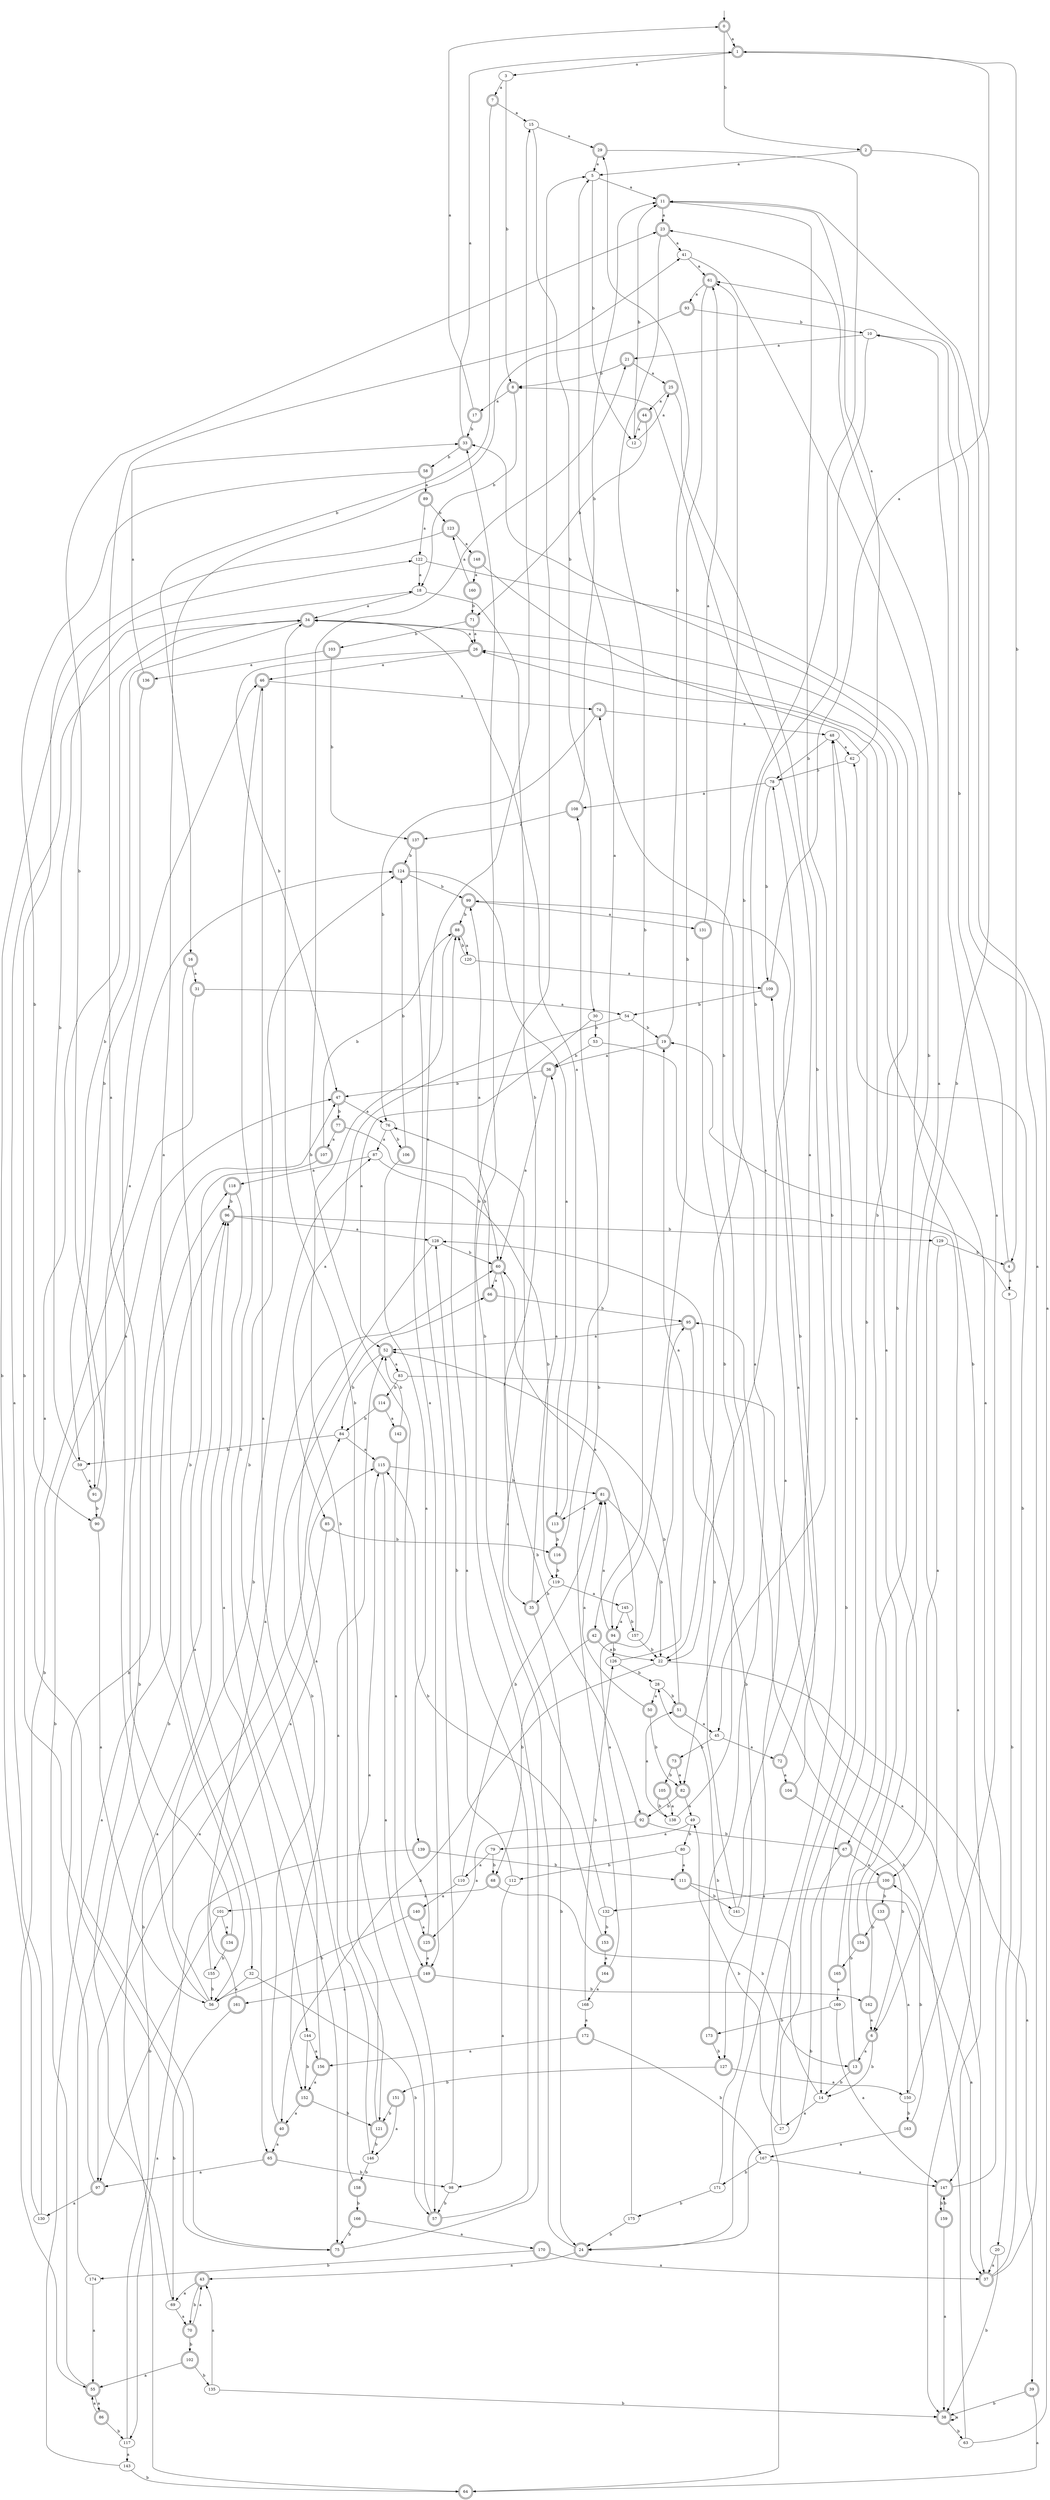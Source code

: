 digraph RandomDFA {
  __start0 [label="", shape=none];
  __start0 -> 0 [label=""];
  0 [shape=circle] [shape=doublecircle]
  0 -> 1 [label="a"]
  0 -> 2 [label="b"]
  1 [shape=doublecircle]
  1 -> 3 [label="a"]
  1 -> 4 [label="b"]
  2 [shape=doublecircle]
  2 -> 5 [label="a"]
  2 -> 6 [label="b"]
  3
  3 -> 7 [label="a"]
  3 -> 8 [label="b"]
  4 [shape=doublecircle]
  4 -> 9 [label="a"]
  4 -> 10 [label="b"]
  5
  5 -> 11 [label="a"]
  5 -> 12 [label="b"]
  6 [shape=doublecircle]
  6 -> 13 [label="a"]
  6 -> 14 [label="b"]
  7 [shape=doublecircle]
  7 -> 15 [label="a"]
  7 -> 16 [label="b"]
  8 [shape=doublecircle]
  8 -> 17 [label="a"]
  8 -> 18 [label="b"]
  9
  9 -> 19 [label="a"]
  9 -> 20 [label="b"]
  10
  10 -> 21 [label="a"]
  10 -> 22 [label="b"]
  11 [shape=doublecircle]
  11 -> 23 [label="a"]
  11 -> 24 [label="b"]
  12
  12 -> 25 [label="a"]
  12 -> 11 [label="b"]
  13 [shape=doublecircle]
  13 -> 26 [label="a"]
  13 -> 14 [label="b"]
  14
  14 -> 27 [label="a"]
  14 -> 28 [label="b"]
  15
  15 -> 29 [label="a"]
  15 -> 30 [label="b"]
  16 [shape=doublecircle]
  16 -> 31 [label="a"]
  16 -> 32 [label="b"]
  17 [shape=doublecircle]
  17 -> 0 [label="a"]
  17 -> 33 [label="b"]
  18
  18 -> 34 [label="a"]
  18 -> 35 [label="b"]
  19 [shape=doublecircle]
  19 -> 36 [label="a"]
  19 -> 29 [label="b"]
  20
  20 -> 37 [label="a"]
  20 -> 38 [label="b"]
  21 [shape=doublecircle]
  21 -> 25 [label="a"]
  21 -> 8 [label="b"]
  22
  22 -> 39 [label="a"]
  22 -> 40 [label="b"]
  23 [shape=doublecircle]
  23 -> 41 [label="a"]
  23 -> 42 [label="b"]
  24 [shape=doublecircle]
  24 -> 43 [label="a"]
  24 -> 33 [label="b"]
  25 [shape=doublecircle]
  25 -> 44 [label="a"]
  25 -> 45 [label="b"]
  26 [shape=doublecircle]
  26 -> 46 [label="a"]
  26 -> 47 [label="b"]
  27
  27 -> 48 [label="a"]
  27 -> 49 [label="b"]
  28
  28 -> 50 [label="a"]
  28 -> 51 [label="b"]
  29 [shape=doublecircle]
  29 -> 5 [label="a"]
  29 -> 22 [label="b"]
  30
  30 -> 52 [label="a"]
  30 -> 53 [label="b"]
  31 [shape=doublecircle]
  31 -> 54 [label="a"]
  31 -> 55 [label="b"]
  32
  32 -> 56 [label="a"]
  32 -> 57 [label="b"]
  33 [shape=doublecircle]
  33 -> 1 [label="a"]
  33 -> 58 [label="b"]
  34 [shape=doublecircle]
  34 -> 26 [label="a"]
  34 -> 59 [label="b"]
  35 [shape=doublecircle]
  35 -> 36 [label="a"]
  35 -> 24 [label="b"]
  36 [shape=doublecircle]
  36 -> 60 [label="a"]
  36 -> 47 [label="b"]
  37 [shape=doublecircle]
  37 -> 61 [label="a"]
  37 -> 62 [label="b"]
  38 [shape=doublecircle]
  38 -> 38 [label="a"]
  38 -> 63 [label="b"]
  39 [shape=doublecircle]
  39 -> 64 [label="a"]
  39 -> 38 [label="b"]
  40 [shape=doublecircle]
  40 -> 65 [label="a"]
  40 -> 66 [label="b"]
  41
  41 -> 61 [label="a"]
  41 -> 67 [label="b"]
  42 [shape=doublecircle]
  42 -> 22 [label="a"]
  42 -> 68 [label="b"]
  43 [shape=doublecircle]
  43 -> 69 [label="a"]
  43 -> 70 [label="b"]
  44 [shape=doublecircle]
  44 -> 12 [label="a"]
  44 -> 71 [label="b"]
  45
  45 -> 72 [label="a"]
  45 -> 73 [label="b"]
  46 [shape=doublecircle]
  46 -> 74 [label="a"]
  46 -> 75 [label="b"]
  47 [shape=doublecircle]
  47 -> 76 [label="a"]
  47 -> 77 [label="b"]
  48
  48 -> 62 [label="a"]
  48 -> 78 [label="b"]
  49
  49 -> 79 [label="a"]
  49 -> 80 [label="b"]
  50 [shape=doublecircle]
  50 -> 81 [label="a"]
  50 -> 82 [label="b"]
  51 [shape=doublecircle]
  51 -> 45 [label="a"]
  51 -> 52 [label="b"]
  52 [shape=doublecircle]
  52 -> 83 [label="a"]
  52 -> 84 [label="b"]
  53
  53 -> 38 [label="a"]
  53 -> 36 [label="b"]
  54
  54 -> 85 [label="a"]
  54 -> 19 [label="b"]
  55 [shape=doublecircle]
  55 -> 86 [label="a"]
  55 -> 47 [label="b"]
  56
  56 -> 46 [label="a"]
  56 -> 87 [label="b"]
  57 [shape=doublecircle]
  57 -> 88 [label="a"]
  57 -> 34 [label="b"]
  58 [shape=doublecircle]
  58 -> 89 [label="a"]
  58 -> 90 [label="b"]
  59
  59 -> 91 [label="a"]
  59 -> 18 [label="b"]
  60 [shape=doublecircle]
  60 -> 66 [label="a"]
  60 -> 92 [label="b"]
  61 [shape=doublecircle]
  61 -> 93 [label="a"]
  61 -> 94 [label="b"]
  62
  62 -> 11 [label="a"]
  62 -> 78 [label="b"]
  63
  63 -> 11 [label="a"]
  63 -> 95 [label="b"]
  64 [shape=doublecircle]
  64 -> 96 [label="a"]
  64 -> 48 [label="b"]
  65 [shape=doublecircle]
  65 -> 97 [label="a"]
  65 -> 98 [label="b"]
  66 [shape=doublecircle]
  66 -> 99 [label="a"]
  66 -> 95 [label="b"]
  67 [shape=doublecircle]
  67 -> 100 [label="a"]
  67 -> 24 [label="b"]
  68 [shape=doublecircle]
  68 -> 101 [label="a"]
  68 -> 13 [label="b"]
  69
  69 -> 70 [label="a"]
  69 -> 47 [label="b"]
  70 [shape=doublecircle]
  70 -> 43 [label="a"]
  70 -> 102 [label="b"]
  71 [shape=doublecircle]
  71 -> 26 [label="a"]
  71 -> 103 [label="b"]
  72 [shape=doublecircle]
  72 -> 104 [label="a"]
  72 -> 99 [label="b"]
  73 [shape=doublecircle]
  73 -> 82 [label="a"]
  73 -> 105 [label="b"]
  74 [shape=doublecircle]
  74 -> 48 [label="a"]
  74 -> 76 [label="b"]
  75 [shape=doublecircle]
  75 -> 34 [label="a"]
  75 -> 5 [label="b"]
  76
  76 -> 87 [label="a"]
  76 -> 106 [label="b"]
  77 [shape=doublecircle]
  77 -> 107 [label="a"]
  77 -> 60 [label="b"]
  78
  78 -> 108 [label="a"]
  78 -> 109 [label="b"]
  79
  79 -> 110 [label="a"]
  79 -> 68 [label="b"]
  80
  80 -> 111 [label="a"]
  80 -> 112 [label="b"]
  81 [shape=doublecircle]
  81 -> 113 [label="a"]
  81 -> 22 [label="b"]
  82 [shape=doublecircle]
  82 -> 49 [label="a"]
  82 -> 92 [label="b"]
  83
  83 -> 37 [label="a"]
  83 -> 114 [label="b"]
  84
  84 -> 115 [label="a"]
  84 -> 59 [label="b"]
  85 [shape=doublecircle]
  85 -> 97 [label="a"]
  85 -> 116 [label="b"]
  86 [shape=doublecircle]
  86 -> 55 [label="a"]
  86 -> 117 [label="b"]
  87
  87 -> 118 [label="a"]
  87 -> 119 [label="b"]
  88 [shape=doublecircle]
  88 -> 120 [label="a"]
  88 -> 121 [label="b"]
  89 [shape=doublecircle]
  89 -> 122 [label="a"]
  89 -> 123 [label="b"]
  90 [shape=doublecircle]
  90 -> 56 [label="a"]
  90 -> 23 [label="b"]
  91 [shape=doublecircle]
  91 -> 124 [label="a"]
  91 -> 90 [label="b"]
  92 [shape=doublecircle]
  92 -> 125 [label="a"]
  92 -> 67 [label="b"]
  93 [shape=doublecircle]
  93 -> 56 [label="a"]
  93 -> 10 [label="b"]
  94 [shape=doublecircle]
  94 -> 81 [label="a"]
  94 -> 126 [label="b"]
  95 [shape=doublecircle]
  95 -> 52 [label="a"]
  95 -> 127 [label="b"]
  96 [shape=doublecircle]
  96 -> 128 [label="a"]
  96 -> 129 [label="b"]
  97 [shape=doublecircle]
  97 -> 130 [label="a"]
  97 -> 118 [label="b"]
  98
  98 -> 15 [label="a"]
  98 -> 57 [label="b"]
  99 [shape=doublecircle]
  99 -> 131 [label="a"]
  99 -> 88 [label="b"]
  100 [shape=doublecircle]
  100 -> 132 [label="a"]
  100 -> 133 [label="b"]
  101
  101 -> 134 [label="a"]
  101 -> 97 [label="b"]
  102 [shape=doublecircle]
  102 -> 55 [label="a"]
  102 -> 135 [label="b"]
  103 [shape=doublecircle]
  103 -> 136 [label="a"]
  103 -> 137 [label="b"]
  104 [shape=doublecircle]
  104 -> 109 [label="a"]
  104 -> 6 [label="b"]
  105 [shape=doublecircle]
  105 -> 138 [label="a"]
  105 -> 138 [label="b"]
  106 [shape=doublecircle]
  106 -> 139 [label="a"]
  106 -> 124 [label="b"]
  107 [shape=doublecircle]
  107 -> 65 [label="a"]
  107 -> 88 [label="b"]
  108 [shape=doublecircle]
  108 -> 137 [label="a"]
  108 -> 11 [label="b"]
  109 [shape=doublecircle]
  109 -> 1 [label="a"]
  109 -> 54 [label="b"]
  110
  110 -> 140 [label="a"]
  110 -> 81 [label="b"]
  111 [shape=doublecircle]
  111 -> 37 [label="a"]
  111 -> 141 [label="b"]
  112
  112 -> 98 [label="a"]
  112 -> 128 [label="b"]
  113 [shape=doublecircle]
  113 -> 34 [label="a"]
  113 -> 116 [label="b"]
  114 [shape=doublecircle]
  114 -> 142 [label="a"]
  114 -> 84 [label="b"]
  115 [shape=doublecircle]
  115 -> 57 [label="a"]
  115 -> 81 [label="b"]
  116 [shape=doublecircle]
  116 -> 5 [label="a"]
  116 -> 119 [label="b"]
  117
  117 -> 143 [label="a"]
  117 -> 84 [label="b"]
  118 [shape=doublecircle]
  118 -> 144 [label="a"]
  118 -> 96 [label="b"]
  119
  119 -> 145 [label="a"]
  119 -> 35 [label="b"]
  120
  120 -> 109 [label="a"]
  120 -> 88 [label="b"]
  121 [shape=doublecircle]
  121 -> 115 [label="a"]
  121 -> 146 [label="b"]
  122
  122 -> 18 [label="a"]
  122 -> 147 [label="b"]
  123 [shape=doublecircle]
  123 -> 148 [label="a"]
  123 -> 75 [label="b"]
  124 [shape=doublecircle]
  124 -> 113 [label="a"]
  124 -> 99 [label="b"]
  125 [shape=doublecircle]
  125 -> 149 [label="a"]
  125 -> 21 [label="b"]
  126
  126 -> 19 [label="a"]
  126 -> 28 [label="b"]
  127 [shape=doublecircle]
  127 -> 150 [label="a"]
  127 -> 151 [label="b"]
  128
  128 -> 152 [label="a"]
  128 -> 60 [label="b"]
  129
  129 -> 100 [label="a"]
  129 -> 4 [label="b"]
  130
  130 -> 34 [label="a"]
  130 -> 122 [label="b"]
  131 [shape=doublecircle]
  131 -> 61 [label="a"]
  131 -> 82 [label="b"]
  132
  132 -> 76 [label="a"]
  132 -> 153 [label="b"]
  133 [shape=doublecircle]
  133 -> 150 [label="a"]
  133 -> 154 [label="b"]
  134 [shape=doublecircle]
  134 -> 41 [label="a"]
  134 -> 155 [label="b"]
  135
  135 -> 43 [label="a"]
  135 -> 38 [label="b"]
  136 [shape=doublecircle]
  136 -> 33 [label="a"]
  136 -> 91 [label="b"]
  137 [shape=doublecircle]
  137 -> 149 [label="a"]
  137 -> 124 [label="b"]
  138
  138 -> 51 [label="a"]
  138 -> 61 [label="b"]
  139 [shape=doublecircle]
  139 -> 117 [label="a"]
  139 -> 111 [label="b"]
  140 [shape=doublecircle]
  140 -> 125 [label="a"]
  140 -> 56 [label="b"]
  141
  141 -> 8 [label="a"]
  141 -> 128 [label="b"]
  142 [shape=doublecircle]
  142 -> 149 [label="a"]
  142 -> 52 [label="b"]
  143
  143 -> 96 [label="a"]
  143 -> 64 [label="b"]
  144
  144 -> 156 [label="a"]
  144 -> 152 [label="b"]
  145
  145 -> 94 [label="a"]
  145 -> 157 [label="b"]
  146
  146 -> 52 [label="a"]
  146 -> 158 [label="b"]
  147 [shape=doublecircle]
  147 -> 26 [label="a"]
  147 -> 159 [label="b"]
  148 [shape=doublecircle]
  148 -> 160 [label="a"]
  148 -> 14 [label="b"]
  149 [shape=doublecircle]
  149 -> 161 [label="a"]
  149 -> 162 [label="b"]
  150
  150 -> 10 [label="a"]
  150 -> 163 [label="b"]
  151 [shape=doublecircle]
  151 -> 146 [label="a"]
  151 -> 121 [label="b"]
  152 [shape=doublecircle]
  152 -> 40 [label="a"]
  152 -> 121 [label="b"]
  153 [shape=doublecircle]
  153 -> 164 [label="a"]
  153 -> 115 [label="b"]
  154 [shape=doublecircle]
  154 -> 23 [label="a"]
  154 -> 165 [label="b"]
  155
  155 -> 60 [label="a"]
  155 -> 56 [label="b"]
  156 [shape=doublecircle]
  156 -> 152 [label="a"]
  156 -> 124 [label="b"]
  157
  157 -> 60 [label="a"]
  157 -> 22 [label="b"]
  158 [shape=doublecircle]
  158 -> 46 [label="a"]
  158 -> 166 [label="b"]
  159 [shape=doublecircle]
  159 -> 38 [label="a"]
  159 -> 147 [label="b"]
  160 [shape=doublecircle]
  160 -> 123 [label="a"]
  160 -> 71 [label="b"]
  161 [shape=doublecircle]
  161 -> 115 [label="a"]
  161 -> 69 [label="b"]
  162 [shape=doublecircle]
  162 -> 6 [label="a"]
  162 -> 34 [label="b"]
  163 [shape=doublecircle]
  163 -> 167 [label="a"]
  163 -> 100 [label="b"]
  164 [shape=doublecircle]
  164 -> 168 [label="a"]
  164 -> 108 [label="b"]
  165 [shape=doublecircle]
  165 -> 169 [label="a"]
  165 -> 33 [label="b"]
  166 [shape=doublecircle]
  166 -> 170 [label="a"]
  166 -> 75 [label="b"]
  167
  167 -> 147 [label="a"]
  167 -> 171 [label="b"]
  168
  168 -> 172 [label="a"]
  168 -> 126 [label="b"]
  169
  169 -> 147 [label="a"]
  169 -> 173 [label="b"]
  170 [shape=doublecircle]
  170 -> 37 [label="a"]
  170 -> 174 [label="b"]
  171
  171 -> 78 [label="a"]
  171 -> 175 [label="b"]
  172 [shape=doublecircle]
  172 -> 156 [label="a"]
  172 -> 167 [label="b"]
  173 [shape=doublecircle]
  173 -> 74 [label="a"]
  173 -> 127 [label="b"]
  174
  174 -> 55 [label="a"]
  174 -> 96 [label="b"]
  175
  175 -> 95 [label="a"]
  175 -> 24 [label="b"]
}
